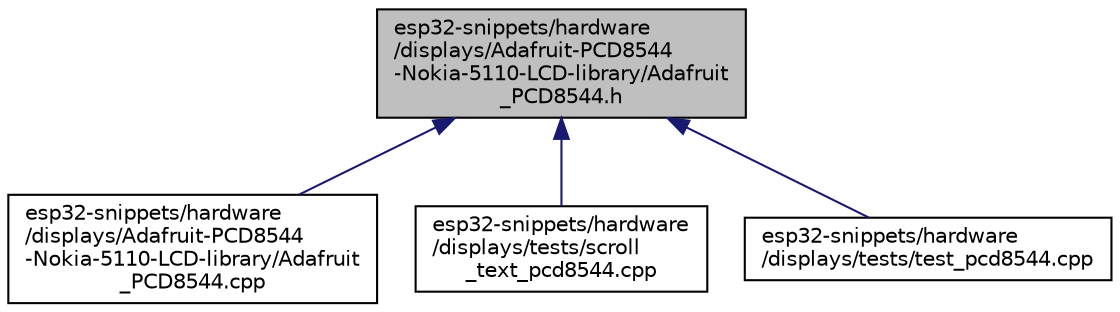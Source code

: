 digraph "esp32-snippets/hardware/displays/Adafruit-PCD8544-Nokia-5110-LCD-library/Adafruit_PCD8544.h"
{
  edge [fontname="Helvetica",fontsize="10",labelfontname="Helvetica",labelfontsize="10"];
  node [fontname="Helvetica",fontsize="10",shape=record];
  Node2 [label="esp32-snippets/hardware\l/displays/Adafruit-PCD8544\l-Nokia-5110-LCD-library/Adafruit\l_PCD8544.h",height=0.2,width=0.4,color="black", fillcolor="grey75", style="filled", fontcolor="black"];
  Node2 -> Node3 [dir="back",color="midnightblue",fontsize="10",style="solid",fontname="Helvetica"];
  Node3 [label="esp32-snippets/hardware\l/displays/Adafruit-PCD8544\l-Nokia-5110-LCD-library/Adafruit\l_PCD8544.cpp",height=0.2,width=0.4,color="black", fillcolor="white", style="filled",URL="$_adafruit___p_c_d8544_8cpp.html"];
  Node2 -> Node4 [dir="back",color="midnightblue",fontsize="10",style="solid",fontname="Helvetica"];
  Node4 [label="esp32-snippets/hardware\l/displays/tests/scroll\l_text_pcd8544.cpp",height=0.2,width=0.4,color="black", fillcolor="white", style="filled",URL="$scroll__text__pcd8544_8cpp.html"];
  Node2 -> Node5 [dir="back",color="midnightblue",fontsize="10",style="solid",fontname="Helvetica"];
  Node5 [label="esp32-snippets/hardware\l/displays/tests/test_pcd8544.cpp",height=0.2,width=0.4,color="black", fillcolor="white", style="filled",URL="$test__pcd8544_8cpp.html"];
}

